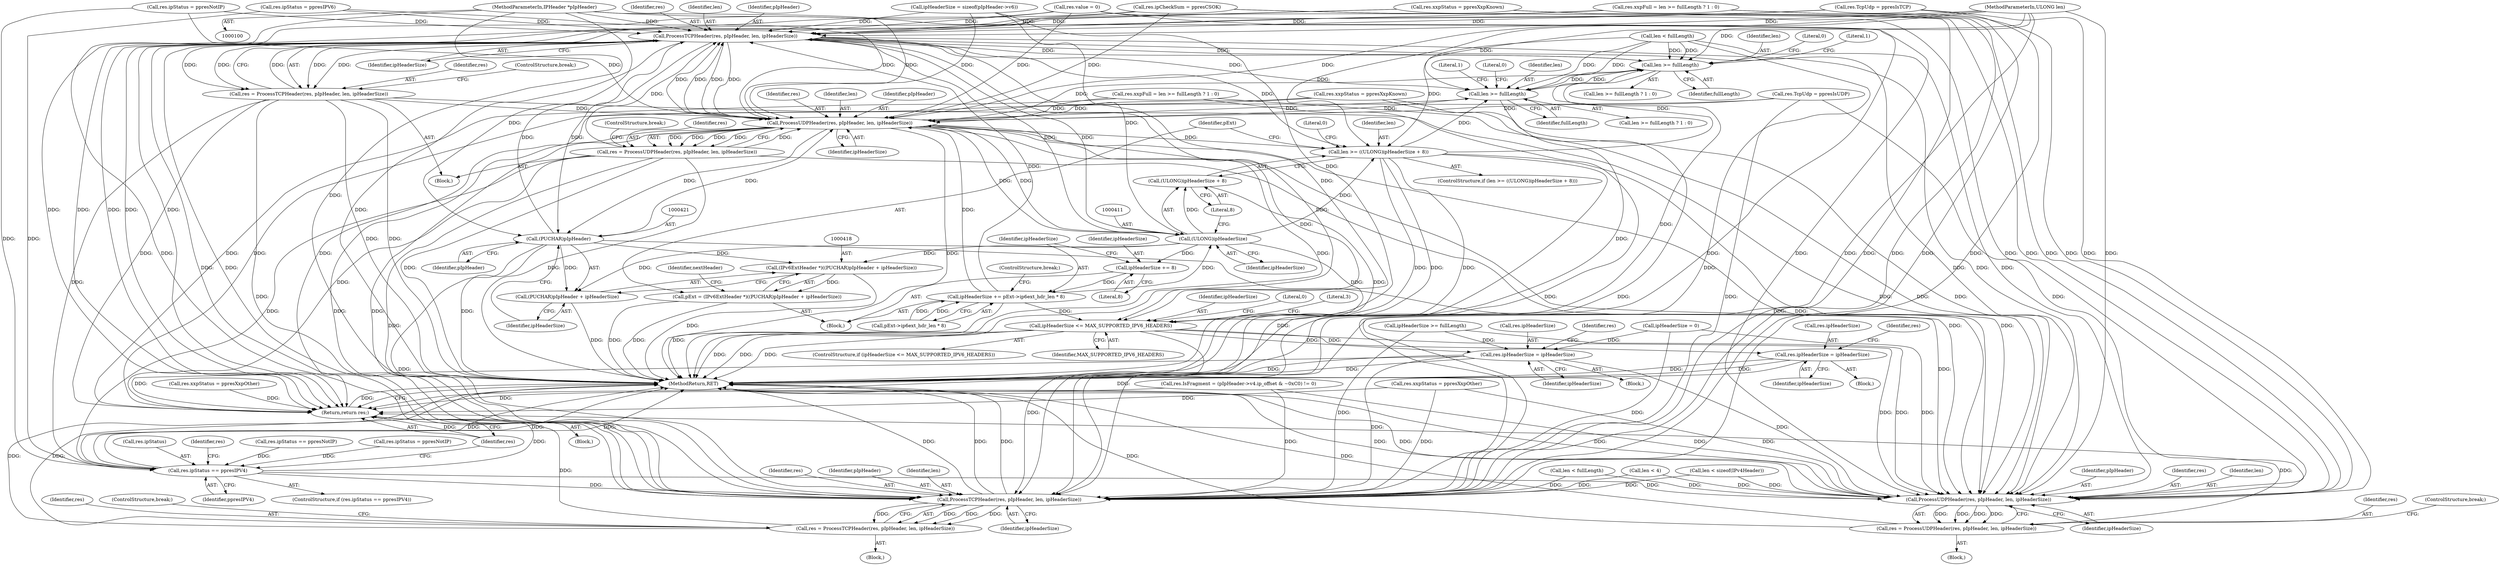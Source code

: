 digraph "0_kvm-guest-drivers-windows_723416fa4210b7464b28eab89cc76252e6193ac1_5@pointer" {
"1000101" [label="(MethodParameterIn,IPHeader *pIpHeader)"];
"1000361" [label="(Call,ProcessTCPHeader(res, pIpHeader, len, ipHeaderSize))"];
"1000354" [label="(Call,len >= fullLength)"];
"1000386" [label="(Call,len >= fullLength)"];
"1000393" [label="(Call,ProcessUDPHeader(res, pIpHeader, len, ipHeaderSize))"];
"1000391" [label="(Call,res = ProcessUDPHeader(res, pIpHeader, len, ipHeaderSize))"];
"1000508" [label="(Call,res.ipStatus == ppresIPV4)"];
"1000543" [label="(Call,ProcessTCPHeader(res, pIpHeader, len, ipHeaderSize))"];
"1000541" [label="(Call,res = ProcessTCPHeader(res, pIpHeader, len, ipHeaderSize))"];
"1000566" [label="(Return,return res;)"];
"1000553" [label="(Call,ProcessUDPHeader(res, pIpHeader, len, ipHeaderSize))"];
"1000551" [label="(Call,res = ProcessUDPHeader(res, pIpHeader, len, ipHeaderSize))"];
"1000407" [label="(Call,len >= ((ULONG)ipHeaderSize + 8))"];
"1000410" [label="(Call,(ULONG)ipHeaderSize)"];
"1000409" [label="(Call,(ULONG)ipHeaderSize + 8)"];
"1000417" [label="(Call,(IPv6ExtHeader *)((PUCHAR)pIpHeader + ipHeaderSize))"];
"1000415" [label="(Call,pExt = (IPv6ExtHeader *)((PUCHAR)pIpHeader + ipHeaderSize))"];
"1000419" [label="(Call,(PUCHAR)pIpHeader + ipHeaderSize)"];
"1000429" [label="(Call,ipHeaderSize += 8)"];
"1000432" [label="(Call,ipHeaderSize += pExt->ip6ext_hdr_len * 8)"];
"1000473" [label="(Call,ipHeaderSize <= MAX_SUPPORTED_IPV6_HEADERS)"];
"1000488" [label="(Call,res.ipHeaderSize = ipHeaderSize)"];
"1000514" [label="(Call,res.ipHeaderSize = ipHeaderSize)"];
"1000420" [label="(Call,(PUCHAR)pIpHeader)"];
"1000359" [label="(Call,res = ProcessTCPHeader(res, pIpHeader, len, ipHeaderSize))"];
"1000157" [label="(Call,len < sizeof(IPv4Header))"];
"1000298" [label="(Call,res.ipCheckSum = ppresCSOK)"];
"1000362" [label="(Identifier,res)"];
"1000472" [label="(ControlStructure,if (ipHeaderSize <= MAX_SUPPORTED_IPV6_HEADERS))"];
"1000385" [label="(Call,len >= fullLength ? 1 : 0)"];
"1000488" [label="(Call,res.ipHeaderSize = ipHeaderSize)"];
"1000413" [label="(Literal,8)"];
"1000420" [label="(Call,(PUCHAR)pIpHeader)"];
"1000555" [label="(Identifier,pIpHeader)"];
"1000552" [label="(Identifier,res)"];
"1000423" [label="(Identifier,ipHeaderSize)"];
"1000567" [label="(Identifier,res)"];
"1000519" [label="(Call,res.IsFragment = (pIpHeader->v4.ip_offset & ~0xC0) != 0)"];
"1000415" [label="(Call,pExt = (IPv6ExtHeader *)((PUCHAR)pIpHeader + ipHeaderSize))"];
"1000103" [label="(Block,)"];
"1000339" [label="(Call,res.xxpStatus = ppresXxpKnown)"];
"1000541" [label="(Call,res = ProcessTCPHeader(res, pIpHeader, len, ipHeaderSize))"];
"1000489" [label="(Call,res.ipHeaderSize)"];
"1000389" [label="(Literal,1)"];
"1000512" [label="(Identifier,ppresIPV4)"];
"1000474" [label="(Identifier,ipHeaderSize)"];
"1000139" [label="(Call,ipHeaderSize = 0)"];
"1000223" [label="(Call,ipHeaderSize >= fullLength)"];
"1000492" [label="(Identifier,ipHeaderSize)"];
"1000502" [label="(Call,res.ipStatus = ppresNotIP)"];
"1000360" [label="(Identifier,res)"];
"1000394" [label="(Identifier,res)"];
"1000388" [label="(Identifier,fullLength)"];
"1000542" [label="(Identifier,res)"];
"1000496" [label="(Literal,0)"];
"1000508" [label="(Call,res.ipStatus == ppresIPV4)"];
"1000390" [label="(Literal,0)"];
"1000515" [label="(Call,res.ipHeaderSize)"];
"1000315" [label="(Call,len < fullLength)"];
"1000396" [label="(Identifier,len)"];
"1000111" [label="(Call,len < 4)"];
"1000376" [label="(Call,res.TcpUdp = ppresIsUDP)"];
"1000365" [label="(Identifier,ipHeaderSize)"];
"1000476" [label="(Block,)"];
"1000544" [label="(Identifier,res)"];
"1000550" [label="(Block,)"];
"1000359" [label="(Call,res = ProcessTCPHeader(res, pIpHeader, len, ipHeaderSize))"];
"1000354" [label="(Call,len >= fullLength)"];
"1000473" [label="(Call,ipHeaderSize <= MAX_SUPPORTED_IPV6_HEADERS)"];
"1000334" [label="(Block,)"];
"1000364" [label="(Identifier,len)"];
"1000460" [label="(Call,res.xxpStatus = ppresXxpOther)"];
"1000349" [label="(Call,res.xxpFull = len >= fullLength ? 1 : 0)"];
"1000514" [label="(Call,res.ipHeaderSize = ipHeaderSize)"];
"1000450" [label="(Call,res.ipStatus = ppresNotIP)"];
"1000102" [label="(MethodParameterIn,ULONG len)"];
"1000387" [label="(Identifier,len)"];
"1000344" [label="(Call,res.TcpUdp = ppresIsTCP)"];
"1000521" [label="(Identifier,res)"];
"1000146" [label="(Call,res.value = 0)"];
"1000509" [label="(Call,res.ipStatus)"];
"1000366" [label="(ControlStructure,break;)"];
"1000422" [label="(Identifier,pIpHeader)"];
"1000408" [label="(Identifier,len)"];
"1000442" [label="(Literal,0)"];
"1000507" [label="(ControlStructure,if (res.ipStatus == ppresIPV4))"];
"1000431" [label="(Literal,8)"];
"1000391" [label="(Call,res = ProcessUDPHeader(res, pIpHeader, len, ipHeaderSize))"];
"1000566" [label="(Return,return res;)"];
"1000414" [label="(Block,)"];
"1000510" [label="(Identifier,res)"];
"1000547" [label="(Identifier,ipHeaderSize)"];
"1000432" [label="(Call,ipHeaderSize += pExt->ip6ext_hdr_len * 8)"];
"1000361" [label="(Call,ProcessTCPHeader(res, pIpHeader, len, ipHeaderSize))"];
"1000458" [label="(ControlStructure,break;)"];
"1000381" [label="(Call,res.xxpFull = len >= fullLength ? 1 : 0)"];
"1000560" [label="(Call,res.xxpStatus = ppresXxpOther)"];
"1000353" [label="(Call,len >= fullLength ? 1 : 0)"];
"1000516" [label="(Identifier,res)"];
"1000397" [label="(Identifier,ipHeaderSize)"];
"1000398" [label="(ControlStructure,break;)"];
"1000386" [label="(Call,len >= fullLength)"];
"1000434" [label="(Call,pExt->ip6ext_hdr_len * 8)"];
"1000406" [label="(ControlStructure,if (len >= ((ULONG)ipHeaderSize + 8)))"];
"1000392" [label="(Identifier,res)"];
"1000551" [label="(Call,res = ProcessUDPHeader(res, pIpHeader, len, ipHeaderSize))"];
"1000540" [label="(Block,)"];
"1000554" [label="(Identifier,res)"];
"1000558" [label="(ControlStructure,break;)"];
"1000410" [label="(Call,(ULONG)ipHeaderSize)"];
"1000543" [label="(Call,ProcessTCPHeader(res, pIpHeader, len, ipHeaderSize))"];
"1000518" [label="(Identifier,ipHeaderSize)"];
"1000429" [label="(Call,ipHeaderSize += 8)"];
"1000213" [label="(Call,res.ipStatus == ppresNotIP)"];
"1000548" [label="(ControlStructure,break;)"];
"1000226" [label="(Call,len < fullLength)"];
"1000355" [label="(Identifier,len)"];
"1000433" [label="(Identifier,ipHeaderSize)"];
"1000393" [label="(Call,ProcessUDPHeader(res, pIpHeader, len, ipHeaderSize))"];
"1000545" [label="(Identifier,pIpHeader)"];
"1000425" [label="(Identifier,nextHeader)"];
"1000553" [label="(Call,ProcessUDPHeader(res, pIpHeader, len, ipHeaderSize))"];
"1000513" [label="(Block,)"];
"1000478" [label="(Literal,3)"];
"1000475" [label="(Identifier,MAX_SUPPORTED_IPV6_HEADERS)"];
"1000358" [label="(Literal,0)"];
"1000101" [label="(MethodParameterIn,IPHeader *pIpHeader)"];
"1000356" [label="(Identifier,fullLength)"];
"1000357" [label="(Literal,1)"];
"1000568" [label="(MethodReturn,RET)"];
"1000417" [label="(Call,(IPv6ExtHeader *)((PUCHAR)pIpHeader + ipHeaderSize))"];
"1000409" [label="(Call,(ULONG)ipHeaderSize + 8)"];
"1000287" [label="(Call,ipHeaderSize = sizeof(pIpHeader->v6))"];
"1000430" [label="(Identifier,ipHeaderSize)"];
"1000546" [label="(Identifier,len)"];
"1000293" [label="(Call,res.ipStatus = ppresIPV6)"];
"1000371" [label="(Call,res.xxpStatus = ppresXxpKnown)"];
"1000416" [label="(Identifier,pExt)"];
"1000419" [label="(Call,(PUCHAR)pIpHeader + ipHeaderSize)"];
"1000412" [label="(Identifier,ipHeaderSize)"];
"1000556" [label="(Identifier,len)"];
"1000363" [label="(Identifier,pIpHeader)"];
"1000395" [label="(Identifier,pIpHeader)"];
"1000557" [label="(Identifier,ipHeaderSize)"];
"1000407" [label="(Call,len >= ((ULONG)ipHeaderSize + 8))"];
"1000101" -> "1000100"  [label="AST: "];
"1000101" -> "1000568"  [label="DDG: "];
"1000101" -> "1000361"  [label="DDG: "];
"1000101" -> "1000393"  [label="DDG: "];
"1000101" -> "1000420"  [label="DDG: "];
"1000101" -> "1000543"  [label="DDG: "];
"1000101" -> "1000553"  [label="DDG: "];
"1000361" -> "1000359"  [label="AST: "];
"1000361" -> "1000365"  [label="CFG: "];
"1000362" -> "1000361"  [label="AST: "];
"1000363" -> "1000361"  [label="AST: "];
"1000364" -> "1000361"  [label="AST: "];
"1000365" -> "1000361"  [label="AST: "];
"1000359" -> "1000361"  [label="CFG: "];
"1000361" -> "1000568"  [label="DDG: "];
"1000361" -> "1000568"  [label="DDG: "];
"1000361" -> "1000354"  [label="DDG: "];
"1000361" -> "1000359"  [label="DDG: "];
"1000361" -> "1000359"  [label="DDG: "];
"1000361" -> "1000359"  [label="DDG: "];
"1000361" -> "1000359"  [label="DDG: "];
"1000293" -> "1000361"  [label="DDG: "];
"1000391" -> "1000361"  [label="DDG: "];
"1000298" -> "1000361"  [label="DDG: "];
"1000349" -> "1000361"  [label="DDG: "];
"1000359" -> "1000361"  [label="DDG: "];
"1000339" -> "1000361"  [label="DDG: "];
"1000450" -> "1000361"  [label="DDG: "];
"1000344" -> "1000361"  [label="DDG: "];
"1000146" -> "1000361"  [label="DDG: "];
"1000420" -> "1000361"  [label="DDG: "];
"1000393" -> "1000361"  [label="DDG: "];
"1000393" -> "1000361"  [label="DDG: "];
"1000354" -> "1000361"  [label="DDG: "];
"1000102" -> "1000361"  [label="DDG: "];
"1000410" -> "1000361"  [label="DDG: "];
"1000432" -> "1000361"  [label="DDG: "];
"1000287" -> "1000361"  [label="DDG: "];
"1000361" -> "1000386"  [label="DDG: "];
"1000361" -> "1000393"  [label="DDG: "];
"1000361" -> "1000393"  [label="DDG: "];
"1000361" -> "1000407"  [label="DDG: "];
"1000361" -> "1000410"  [label="DDG: "];
"1000361" -> "1000420"  [label="DDG: "];
"1000361" -> "1000473"  [label="DDG: "];
"1000361" -> "1000543"  [label="DDG: "];
"1000361" -> "1000543"  [label="DDG: "];
"1000361" -> "1000553"  [label="DDG: "];
"1000361" -> "1000553"  [label="DDG: "];
"1000354" -> "1000353"  [label="AST: "];
"1000354" -> "1000356"  [label="CFG: "];
"1000355" -> "1000354"  [label="AST: "];
"1000356" -> "1000354"  [label="AST: "];
"1000357" -> "1000354"  [label="CFG: "];
"1000358" -> "1000354"  [label="CFG: "];
"1000354" -> "1000568"  [label="DDG: "];
"1000393" -> "1000354"  [label="DDG: "];
"1000315" -> "1000354"  [label="DDG: "];
"1000315" -> "1000354"  [label="DDG: "];
"1000407" -> "1000354"  [label="DDG: "];
"1000102" -> "1000354"  [label="DDG: "];
"1000386" -> "1000354"  [label="DDG: "];
"1000354" -> "1000386"  [label="DDG: "];
"1000386" -> "1000385"  [label="AST: "];
"1000386" -> "1000388"  [label="CFG: "];
"1000387" -> "1000386"  [label="AST: "];
"1000388" -> "1000386"  [label="AST: "];
"1000389" -> "1000386"  [label="CFG: "];
"1000390" -> "1000386"  [label="CFG: "];
"1000386" -> "1000568"  [label="DDG: "];
"1000393" -> "1000386"  [label="DDG: "];
"1000315" -> "1000386"  [label="DDG: "];
"1000315" -> "1000386"  [label="DDG: "];
"1000407" -> "1000386"  [label="DDG: "];
"1000102" -> "1000386"  [label="DDG: "];
"1000386" -> "1000393"  [label="DDG: "];
"1000393" -> "1000391"  [label="AST: "];
"1000393" -> "1000397"  [label="CFG: "];
"1000394" -> "1000393"  [label="AST: "];
"1000395" -> "1000393"  [label="AST: "];
"1000396" -> "1000393"  [label="AST: "];
"1000397" -> "1000393"  [label="AST: "];
"1000391" -> "1000393"  [label="CFG: "];
"1000393" -> "1000568"  [label="DDG: "];
"1000393" -> "1000568"  [label="DDG: "];
"1000393" -> "1000391"  [label="DDG: "];
"1000393" -> "1000391"  [label="DDG: "];
"1000393" -> "1000391"  [label="DDG: "];
"1000393" -> "1000391"  [label="DDG: "];
"1000376" -> "1000393"  [label="DDG: "];
"1000293" -> "1000393"  [label="DDG: "];
"1000391" -> "1000393"  [label="DDG: "];
"1000298" -> "1000393"  [label="DDG: "];
"1000359" -> "1000393"  [label="DDG: "];
"1000381" -> "1000393"  [label="DDG: "];
"1000450" -> "1000393"  [label="DDG: "];
"1000371" -> "1000393"  [label="DDG: "];
"1000146" -> "1000393"  [label="DDG: "];
"1000420" -> "1000393"  [label="DDG: "];
"1000102" -> "1000393"  [label="DDG: "];
"1000410" -> "1000393"  [label="DDG: "];
"1000432" -> "1000393"  [label="DDG: "];
"1000287" -> "1000393"  [label="DDG: "];
"1000393" -> "1000407"  [label="DDG: "];
"1000393" -> "1000410"  [label="DDG: "];
"1000393" -> "1000420"  [label="DDG: "];
"1000393" -> "1000473"  [label="DDG: "];
"1000393" -> "1000543"  [label="DDG: "];
"1000393" -> "1000543"  [label="DDG: "];
"1000393" -> "1000553"  [label="DDG: "];
"1000393" -> "1000553"  [label="DDG: "];
"1000391" -> "1000334"  [label="AST: "];
"1000392" -> "1000391"  [label="AST: "];
"1000398" -> "1000391"  [label="CFG: "];
"1000391" -> "1000568"  [label="DDG: "];
"1000391" -> "1000568"  [label="DDG: "];
"1000391" -> "1000508"  [label="DDG: "];
"1000391" -> "1000543"  [label="DDG: "];
"1000391" -> "1000553"  [label="DDG: "];
"1000391" -> "1000566"  [label="DDG: "];
"1000508" -> "1000507"  [label="AST: "];
"1000508" -> "1000512"  [label="CFG: "];
"1000509" -> "1000508"  [label="AST: "];
"1000512" -> "1000508"  [label="AST: "];
"1000516" -> "1000508"  [label="CFG: "];
"1000567" -> "1000508"  [label="CFG: "];
"1000508" -> "1000568"  [label="DDG: "];
"1000508" -> "1000568"  [label="DDG: "];
"1000508" -> "1000568"  [label="DDG: "];
"1000293" -> "1000508"  [label="DDG: "];
"1000502" -> "1000508"  [label="DDG: "];
"1000213" -> "1000508"  [label="DDG: "];
"1000359" -> "1000508"  [label="DDG: "];
"1000450" -> "1000508"  [label="DDG: "];
"1000508" -> "1000543"  [label="DDG: "];
"1000508" -> "1000553"  [label="DDG: "];
"1000508" -> "1000566"  [label="DDG: "];
"1000543" -> "1000541"  [label="AST: "];
"1000543" -> "1000547"  [label="CFG: "];
"1000544" -> "1000543"  [label="AST: "];
"1000545" -> "1000543"  [label="AST: "];
"1000546" -> "1000543"  [label="AST: "];
"1000547" -> "1000543"  [label="AST: "];
"1000541" -> "1000543"  [label="CFG: "];
"1000543" -> "1000568"  [label="DDG: "];
"1000543" -> "1000568"  [label="DDG: "];
"1000543" -> "1000568"  [label="DDG: "];
"1000543" -> "1000541"  [label="DDG: "];
"1000543" -> "1000541"  [label="DDG: "];
"1000543" -> "1000541"  [label="DDG: "];
"1000543" -> "1000541"  [label="DDG: "];
"1000460" -> "1000543"  [label="DDG: "];
"1000376" -> "1000543"  [label="DDG: "];
"1000298" -> "1000543"  [label="DDG: "];
"1000514" -> "1000543"  [label="DDG: "];
"1000349" -> "1000543"  [label="DDG: "];
"1000359" -> "1000543"  [label="DDG: "];
"1000371" -> "1000543"  [label="DDG: "];
"1000344" -> "1000543"  [label="DDG: "];
"1000146" -> "1000543"  [label="DDG: "];
"1000519" -> "1000543"  [label="DDG: "];
"1000339" -> "1000543"  [label="DDG: "];
"1000381" -> "1000543"  [label="DDG: "];
"1000420" -> "1000543"  [label="DDG: "];
"1000226" -> "1000543"  [label="DDG: "];
"1000315" -> "1000543"  [label="DDG: "];
"1000407" -> "1000543"  [label="DDG: "];
"1000157" -> "1000543"  [label="DDG: "];
"1000111" -> "1000543"  [label="DDG: "];
"1000102" -> "1000543"  [label="DDG: "];
"1000139" -> "1000543"  [label="DDG: "];
"1000473" -> "1000543"  [label="DDG: "];
"1000223" -> "1000543"  [label="DDG: "];
"1000541" -> "1000540"  [label="AST: "];
"1000542" -> "1000541"  [label="AST: "];
"1000548" -> "1000541"  [label="CFG: "];
"1000541" -> "1000568"  [label="DDG: "];
"1000541" -> "1000568"  [label="DDG: "];
"1000541" -> "1000566"  [label="DDG: "];
"1000566" -> "1000103"  [label="AST: "];
"1000566" -> "1000567"  [label="CFG: "];
"1000567" -> "1000566"  [label="AST: "];
"1000568" -> "1000566"  [label="CFG: "];
"1000566" -> "1000568"  [label="DDG: "];
"1000567" -> "1000566"  [label="DDG: "];
"1000460" -> "1000566"  [label="DDG: "];
"1000376" -> "1000566"  [label="DDG: "];
"1000488" -> "1000566"  [label="DDG: "];
"1000298" -> "1000566"  [label="DDG: "];
"1000514" -> "1000566"  [label="DDG: "];
"1000349" -> "1000566"  [label="DDG: "];
"1000359" -> "1000566"  [label="DDG: "];
"1000371" -> "1000566"  [label="DDG: "];
"1000146" -> "1000566"  [label="DDG: "];
"1000560" -> "1000566"  [label="DDG: "];
"1000519" -> "1000566"  [label="DDG: "];
"1000339" -> "1000566"  [label="DDG: "];
"1000381" -> "1000566"  [label="DDG: "];
"1000344" -> "1000566"  [label="DDG: "];
"1000551" -> "1000566"  [label="DDG: "];
"1000553" -> "1000551"  [label="AST: "];
"1000553" -> "1000557"  [label="CFG: "];
"1000554" -> "1000553"  [label="AST: "];
"1000555" -> "1000553"  [label="AST: "];
"1000556" -> "1000553"  [label="AST: "];
"1000557" -> "1000553"  [label="AST: "];
"1000551" -> "1000553"  [label="CFG: "];
"1000553" -> "1000568"  [label="DDG: "];
"1000553" -> "1000568"  [label="DDG: "];
"1000553" -> "1000568"  [label="DDG: "];
"1000553" -> "1000551"  [label="DDG: "];
"1000553" -> "1000551"  [label="DDG: "];
"1000553" -> "1000551"  [label="DDG: "];
"1000553" -> "1000551"  [label="DDG: "];
"1000460" -> "1000553"  [label="DDG: "];
"1000376" -> "1000553"  [label="DDG: "];
"1000298" -> "1000553"  [label="DDG: "];
"1000514" -> "1000553"  [label="DDG: "];
"1000349" -> "1000553"  [label="DDG: "];
"1000359" -> "1000553"  [label="DDG: "];
"1000371" -> "1000553"  [label="DDG: "];
"1000344" -> "1000553"  [label="DDG: "];
"1000146" -> "1000553"  [label="DDG: "];
"1000519" -> "1000553"  [label="DDG: "];
"1000339" -> "1000553"  [label="DDG: "];
"1000381" -> "1000553"  [label="DDG: "];
"1000420" -> "1000553"  [label="DDG: "];
"1000226" -> "1000553"  [label="DDG: "];
"1000315" -> "1000553"  [label="DDG: "];
"1000407" -> "1000553"  [label="DDG: "];
"1000157" -> "1000553"  [label="DDG: "];
"1000111" -> "1000553"  [label="DDG: "];
"1000102" -> "1000553"  [label="DDG: "];
"1000139" -> "1000553"  [label="DDG: "];
"1000473" -> "1000553"  [label="DDG: "];
"1000223" -> "1000553"  [label="DDG: "];
"1000551" -> "1000550"  [label="AST: "];
"1000552" -> "1000551"  [label="AST: "];
"1000558" -> "1000551"  [label="CFG: "];
"1000551" -> "1000568"  [label="DDG: "];
"1000551" -> "1000568"  [label="DDG: "];
"1000407" -> "1000406"  [label="AST: "];
"1000407" -> "1000409"  [label="CFG: "];
"1000408" -> "1000407"  [label="AST: "];
"1000409" -> "1000407"  [label="AST: "];
"1000416" -> "1000407"  [label="CFG: "];
"1000442" -> "1000407"  [label="CFG: "];
"1000407" -> "1000568"  [label="DDG: "];
"1000407" -> "1000568"  [label="DDG: "];
"1000407" -> "1000568"  [label="DDG: "];
"1000315" -> "1000407"  [label="DDG: "];
"1000102" -> "1000407"  [label="DDG: "];
"1000410" -> "1000407"  [label="DDG: "];
"1000410" -> "1000409"  [label="AST: "];
"1000410" -> "1000412"  [label="CFG: "];
"1000411" -> "1000410"  [label="AST: "];
"1000412" -> "1000410"  [label="AST: "];
"1000413" -> "1000410"  [label="CFG: "];
"1000410" -> "1000409"  [label="DDG: "];
"1000432" -> "1000410"  [label="DDG: "];
"1000287" -> "1000410"  [label="DDG: "];
"1000410" -> "1000417"  [label="DDG: "];
"1000410" -> "1000419"  [label="DDG: "];
"1000410" -> "1000429"  [label="DDG: "];
"1000410" -> "1000473"  [label="DDG: "];
"1000409" -> "1000413"  [label="CFG: "];
"1000413" -> "1000409"  [label="AST: "];
"1000409" -> "1000568"  [label="DDG: "];
"1000417" -> "1000415"  [label="AST: "];
"1000417" -> "1000419"  [label="CFG: "];
"1000418" -> "1000417"  [label="AST: "];
"1000419" -> "1000417"  [label="AST: "];
"1000415" -> "1000417"  [label="CFG: "];
"1000417" -> "1000568"  [label="DDG: "];
"1000417" -> "1000415"  [label="DDG: "];
"1000420" -> "1000417"  [label="DDG: "];
"1000415" -> "1000414"  [label="AST: "];
"1000416" -> "1000415"  [label="AST: "];
"1000425" -> "1000415"  [label="CFG: "];
"1000415" -> "1000568"  [label="DDG: "];
"1000415" -> "1000568"  [label="DDG: "];
"1000419" -> "1000423"  [label="CFG: "];
"1000420" -> "1000419"  [label="AST: "];
"1000423" -> "1000419"  [label="AST: "];
"1000419" -> "1000568"  [label="DDG: "];
"1000420" -> "1000419"  [label="DDG: "];
"1000429" -> "1000414"  [label="AST: "];
"1000429" -> "1000431"  [label="CFG: "];
"1000430" -> "1000429"  [label="AST: "];
"1000431" -> "1000429"  [label="AST: "];
"1000433" -> "1000429"  [label="CFG: "];
"1000429" -> "1000432"  [label="DDG: "];
"1000432" -> "1000414"  [label="AST: "];
"1000432" -> "1000434"  [label="CFG: "];
"1000433" -> "1000432"  [label="AST: "];
"1000434" -> "1000432"  [label="AST: "];
"1000458" -> "1000432"  [label="CFG: "];
"1000432" -> "1000568"  [label="DDG: "];
"1000434" -> "1000432"  [label="DDG: "];
"1000434" -> "1000432"  [label="DDG: "];
"1000432" -> "1000473"  [label="DDG: "];
"1000473" -> "1000472"  [label="AST: "];
"1000473" -> "1000475"  [label="CFG: "];
"1000474" -> "1000473"  [label="AST: "];
"1000475" -> "1000473"  [label="AST: "];
"1000478" -> "1000473"  [label="CFG: "];
"1000496" -> "1000473"  [label="CFG: "];
"1000473" -> "1000568"  [label="DDG: "];
"1000473" -> "1000568"  [label="DDG: "];
"1000473" -> "1000568"  [label="DDG: "];
"1000287" -> "1000473"  [label="DDG: "];
"1000473" -> "1000488"  [label="DDG: "];
"1000473" -> "1000514"  [label="DDG: "];
"1000488" -> "1000476"  [label="AST: "];
"1000488" -> "1000492"  [label="CFG: "];
"1000489" -> "1000488"  [label="AST: "];
"1000492" -> "1000488"  [label="AST: "];
"1000510" -> "1000488"  [label="CFG: "];
"1000488" -> "1000568"  [label="DDG: "];
"1000488" -> "1000568"  [label="DDG: "];
"1000514" -> "1000513"  [label="AST: "];
"1000514" -> "1000518"  [label="CFG: "];
"1000515" -> "1000514"  [label="AST: "];
"1000518" -> "1000514"  [label="AST: "];
"1000521" -> "1000514"  [label="CFG: "];
"1000514" -> "1000568"  [label="DDG: "];
"1000514" -> "1000568"  [label="DDG: "];
"1000139" -> "1000514"  [label="DDG: "];
"1000223" -> "1000514"  [label="DDG: "];
"1000420" -> "1000422"  [label="CFG: "];
"1000421" -> "1000420"  [label="AST: "];
"1000422" -> "1000420"  [label="AST: "];
"1000423" -> "1000420"  [label="CFG: "];
"1000420" -> "1000568"  [label="DDG: "];
"1000359" -> "1000334"  [label="AST: "];
"1000360" -> "1000359"  [label="AST: "];
"1000366" -> "1000359"  [label="CFG: "];
"1000359" -> "1000568"  [label="DDG: "];
"1000359" -> "1000568"  [label="DDG: "];
}
